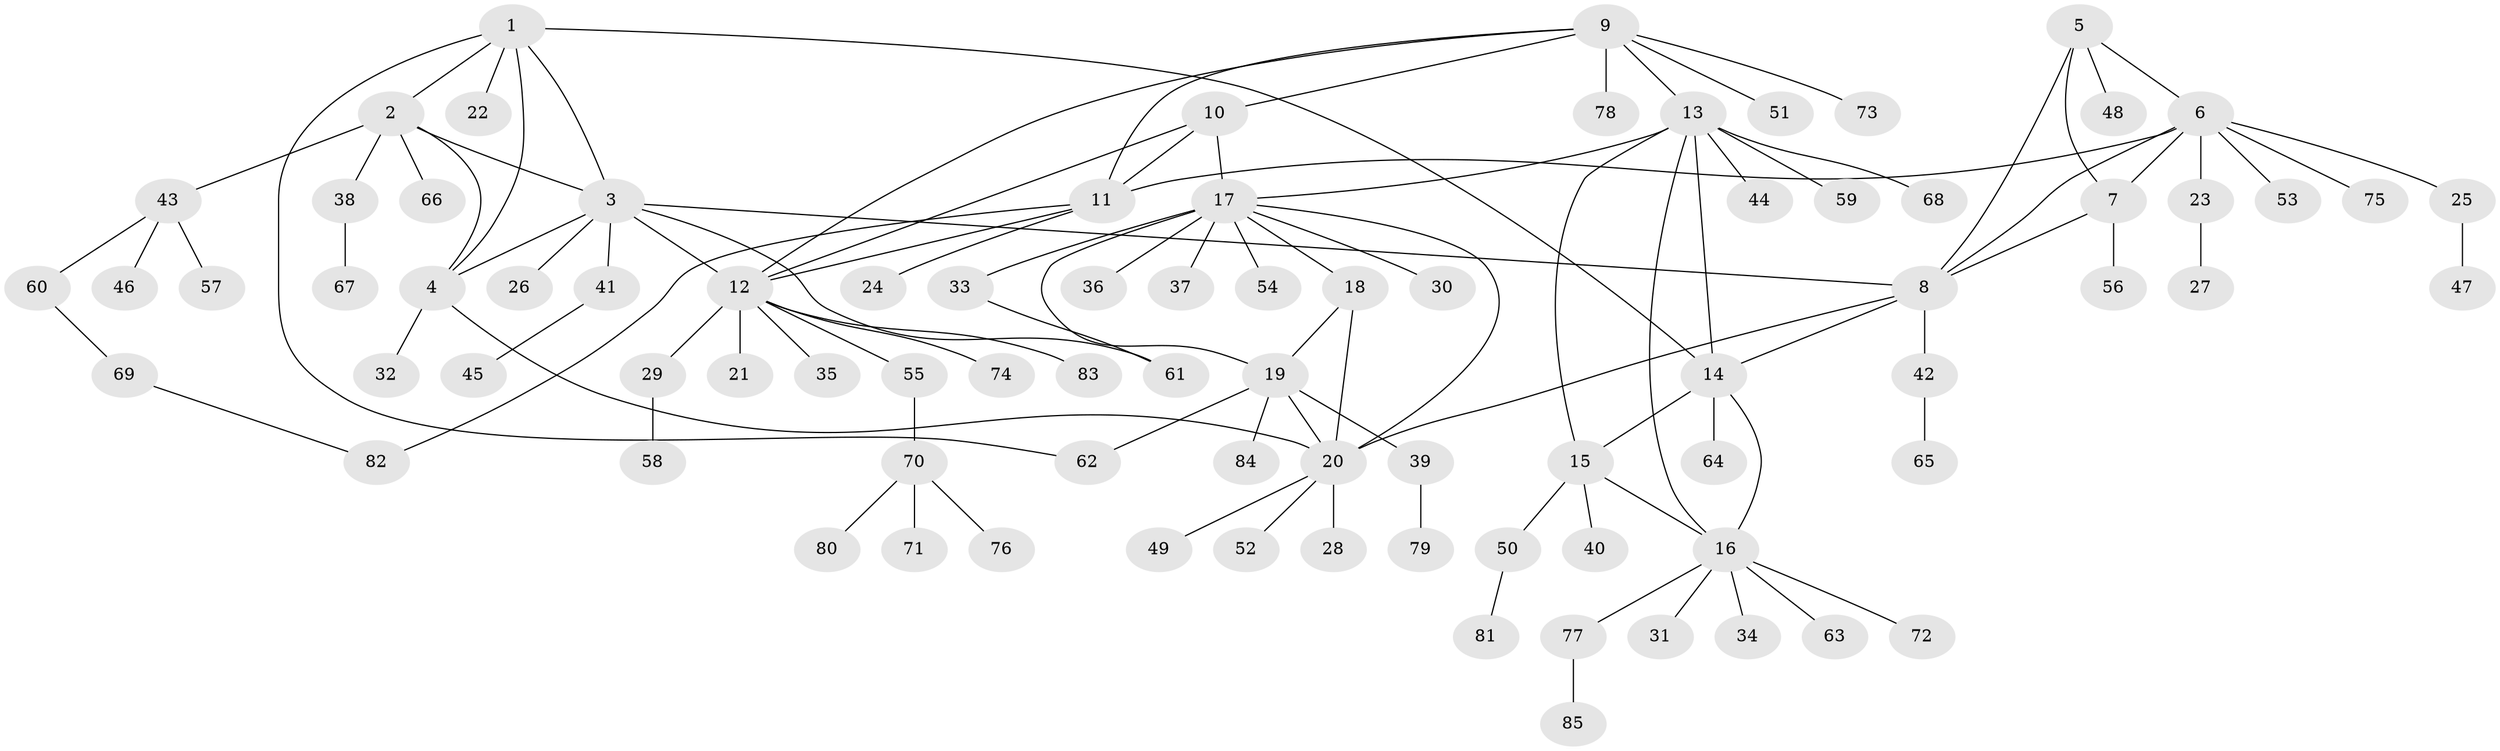 // coarse degree distribution, {10: 0.016129032258064516, 5: 0.04838709677419355, 3: 0.04838709677419355, 8: 0.04838709677419355, 2: 0.14516129032258066, 6: 0.08064516129032258, 7: 0.016129032258064516, 1: 0.5967741935483871}
// Generated by graph-tools (version 1.1) at 2025/52/02/27/25 19:52:15]
// undirected, 85 vertices, 108 edges
graph export_dot {
graph [start="1"]
  node [color=gray90,style=filled];
  1;
  2;
  3;
  4;
  5;
  6;
  7;
  8;
  9;
  10;
  11;
  12;
  13;
  14;
  15;
  16;
  17;
  18;
  19;
  20;
  21;
  22;
  23;
  24;
  25;
  26;
  27;
  28;
  29;
  30;
  31;
  32;
  33;
  34;
  35;
  36;
  37;
  38;
  39;
  40;
  41;
  42;
  43;
  44;
  45;
  46;
  47;
  48;
  49;
  50;
  51;
  52;
  53;
  54;
  55;
  56;
  57;
  58;
  59;
  60;
  61;
  62;
  63;
  64;
  65;
  66;
  67;
  68;
  69;
  70;
  71;
  72;
  73;
  74;
  75;
  76;
  77;
  78;
  79;
  80;
  81;
  82;
  83;
  84;
  85;
  1 -- 2;
  1 -- 3;
  1 -- 4;
  1 -- 14;
  1 -- 22;
  1 -- 62;
  2 -- 3;
  2 -- 4;
  2 -- 38;
  2 -- 43;
  2 -- 66;
  3 -- 4;
  3 -- 8;
  3 -- 12;
  3 -- 26;
  3 -- 41;
  3 -- 61;
  4 -- 20;
  4 -- 32;
  5 -- 6;
  5 -- 7;
  5 -- 8;
  5 -- 48;
  6 -- 7;
  6 -- 8;
  6 -- 11;
  6 -- 23;
  6 -- 25;
  6 -- 53;
  6 -- 75;
  7 -- 8;
  7 -- 56;
  8 -- 14;
  8 -- 20;
  8 -- 42;
  9 -- 10;
  9 -- 11;
  9 -- 12;
  9 -- 13;
  9 -- 51;
  9 -- 73;
  9 -- 78;
  10 -- 11;
  10 -- 12;
  10 -- 17;
  11 -- 12;
  11 -- 24;
  11 -- 82;
  12 -- 21;
  12 -- 29;
  12 -- 35;
  12 -- 55;
  12 -- 74;
  12 -- 83;
  13 -- 14;
  13 -- 15;
  13 -- 16;
  13 -- 17;
  13 -- 44;
  13 -- 59;
  13 -- 68;
  14 -- 15;
  14 -- 16;
  14 -- 64;
  15 -- 16;
  15 -- 40;
  15 -- 50;
  16 -- 31;
  16 -- 34;
  16 -- 63;
  16 -- 72;
  16 -- 77;
  17 -- 18;
  17 -- 19;
  17 -- 20;
  17 -- 30;
  17 -- 33;
  17 -- 36;
  17 -- 37;
  17 -- 54;
  18 -- 19;
  18 -- 20;
  19 -- 20;
  19 -- 39;
  19 -- 62;
  19 -- 84;
  20 -- 28;
  20 -- 49;
  20 -- 52;
  23 -- 27;
  25 -- 47;
  29 -- 58;
  33 -- 61;
  38 -- 67;
  39 -- 79;
  41 -- 45;
  42 -- 65;
  43 -- 46;
  43 -- 57;
  43 -- 60;
  50 -- 81;
  55 -- 70;
  60 -- 69;
  69 -- 82;
  70 -- 71;
  70 -- 76;
  70 -- 80;
  77 -- 85;
}
